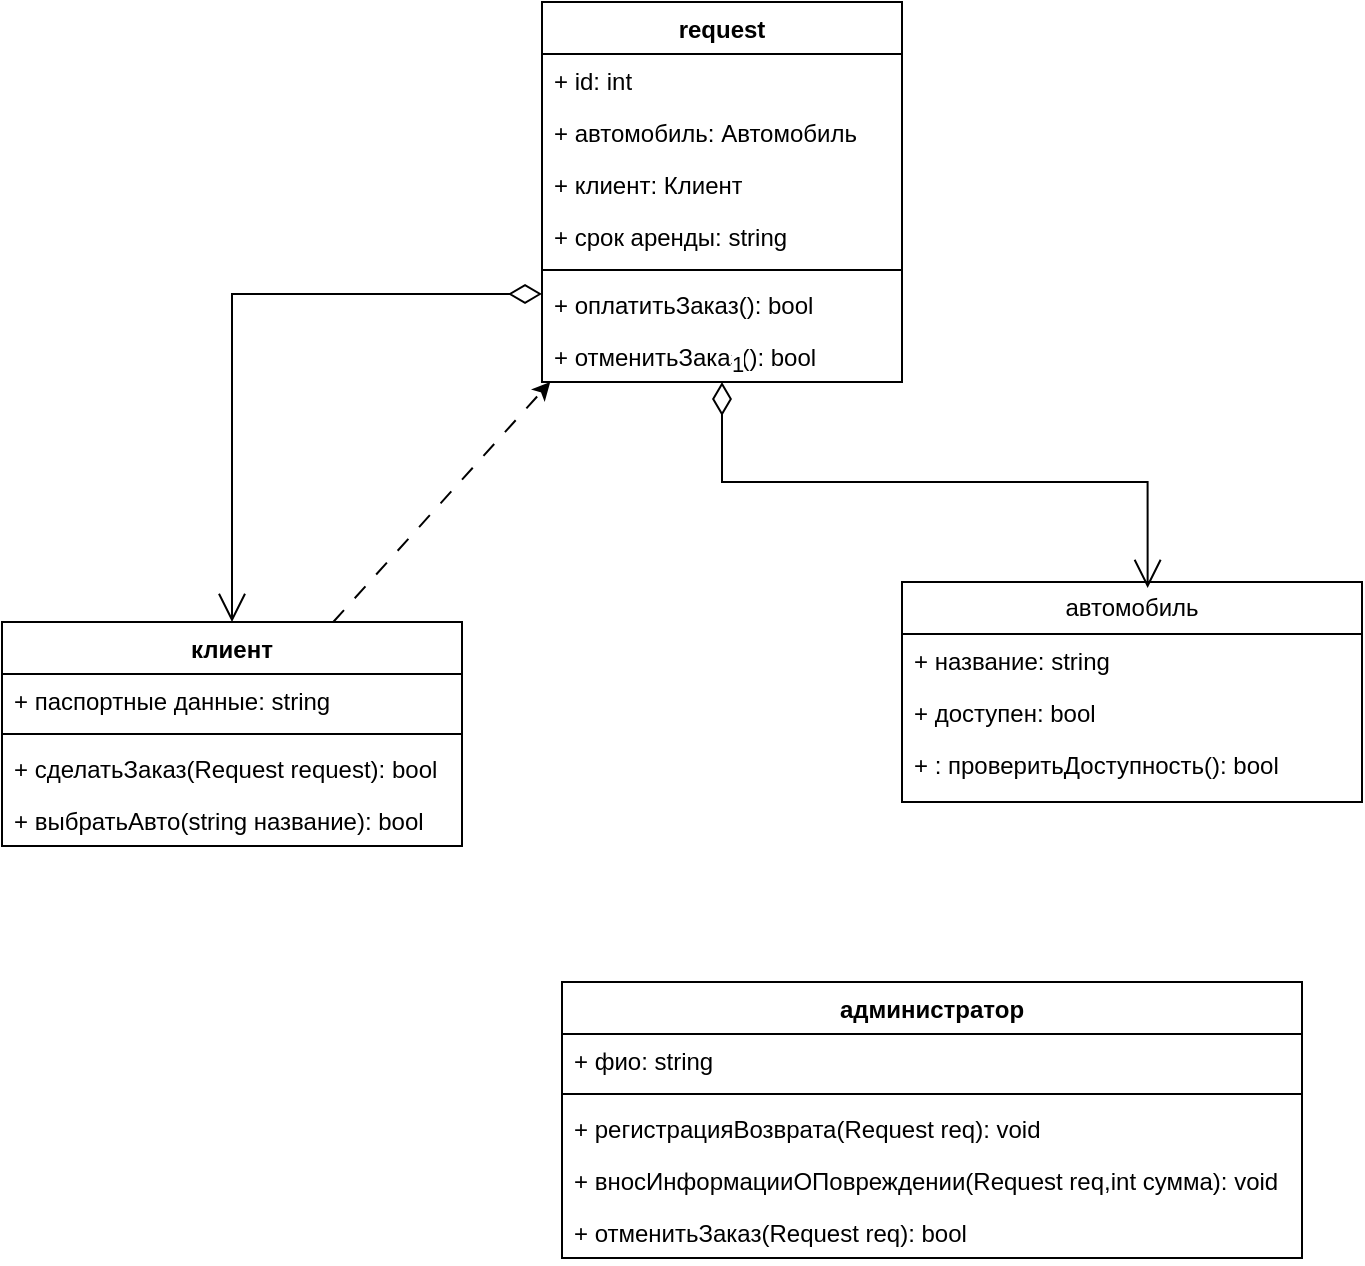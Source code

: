 <mxfile version="25.0.2">
  <diagram id="C5RBs43oDa-KdzZeNtuy" name="Page-1">
    <mxGraphModel dx="1101" dy="780" grid="1" gridSize="10" guides="1" tooltips="1" connect="1" arrows="1" fold="1" page="1" pageScale="1" pageWidth="827" pageHeight="1169" math="0" shadow="0">
      <root>
        <mxCell id="WIyWlLk6GJQsqaUBKTNV-0" />
        <mxCell id="WIyWlLk6GJQsqaUBKTNV-1" parent="WIyWlLk6GJQsqaUBKTNV-0" />
        <mxCell id="ECXzHt2SKQlAIo6zXIpK-0" value="автомобиль" style="swimlane;fontStyle=0;childLayout=stackLayout;horizontal=1;startSize=26;fillColor=none;horizontalStack=0;resizeParent=1;resizeParentMax=0;resizeLast=0;collapsible=1;marginBottom=0;whiteSpace=wrap;html=1;" vertex="1" parent="WIyWlLk6GJQsqaUBKTNV-1">
          <mxGeometry x="470" y="310" width="230" height="110" as="geometry" />
        </mxCell>
        <mxCell id="ECXzHt2SKQlAIo6zXIpK-1" value="+ название: string" style="text;strokeColor=none;fillColor=none;align=left;verticalAlign=top;spacingLeft=4;spacingRight=4;overflow=hidden;rotatable=0;points=[[0,0.5],[1,0.5]];portConstraint=eastwest;whiteSpace=wrap;html=1;" vertex="1" parent="ECXzHt2SKQlAIo6zXIpK-0">
          <mxGeometry y="26" width="230" height="26" as="geometry" />
        </mxCell>
        <mxCell id="ECXzHt2SKQlAIo6zXIpK-2" value="+ доступен: bool" style="text;strokeColor=none;fillColor=none;align=left;verticalAlign=top;spacingLeft=4;spacingRight=4;overflow=hidden;rotatable=0;points=[[0,0.5],[1,0.5]];portConstraint=eastwest;whiteSpace=wrap;html=1;" vertex="1" parent="ECXzHt2SKQlAIo6zXIpK-0">
          <mxGeometry y="52" width="230" height="26" as="geometry" />
        </mxCell>
        <mxCell id="ECXzHt2SKQlAIo6zXIpK-3" value="+ : проверитьДоступность(): bool" style="text;strokeColor=none;fillColor=none;align=left;verticalAlign=top;spacingLeft=4;spacingRight=4;overflow=hidden;rotatable=0;points=[[0,0.5],[1,0.5]];portConstraint=eastwest;whiteSpace=wrap;html=1;" vertex="1" parent="ECXzHt2SKQlAIo6zXIpK-0">
          <mxGeometry y="78" width="230" height="32" as="geometry" />
        </mxCell>
        <mxCell id="ECXzHt2SKQlAIo6zXIpK-4" value="клиент" style="swimlane;fontStyle=1;align=center;verticalAlign=top;childLayout=stackLayout;horizontal=1;startSize=26;horizontalStack=0;resizeParent=1;resizeParentMax=0;resizeLast=0;collapsible=1;marginBottom=0;whiteSpace=wrap;html=1;" vertex="1" parent="WIyWlLk6GJQsqaUBKTNV-1">
          <mxGeometry x="20" y="330" width="230" height="112" as="geometry" />
        </mxCell>
        <mxCell id="ECXzHt2SKQlAIo6zXIpK-5" value="+ паспортные данные: string" style="text;strokeColor=none;fillColor=none;align=left;verticalAlign=top;spacingLeft=4;spacingRight=4;overflow=hidden;rotatable=0;points=[[0,0.5],[1,0.5]];portConstraint=eastwest;whiteSpace=wrap;html=1;" vertex="1" parent="ECXzHt2SKQlAIo6zXIpK-4">
          <mxGeometry y="26" width="230" height="26" as="geometry" />
        </mxCell>
        <mxCell id="ECXzHt2SKQlAIo6zXIpK-6" value="" style="line;strokeWidth=1;fillColor=none;align=left;verticalAlign=middle;spacingTop=-1;spacingLeft=3;spacingRight=3;rotatable=0;labelPosition=right;points=[];portConstraint=eastwest;strokeColor=inherit;" vertex="1" parent="ECXzHt2SKQlAIo6zXIpK-4">
          <mxGeometry y="52" width="230" height="8" as="geometry" />
        </mxCell>
        <mxCell id="ECXzHt2SKQlAIo6zXIpK-7" value="+ сделатьЗаказ(Request request): bool" style="text;strokeColor=none;fillColor=none;align=left;verticalAlign=top;spacingLeft=4;spacingRight=4;overflow=hidden;rotatable=0;points=[[0,0.5],[1,0.5]];portConstraint=eastwest;whiteSpace=wrap;html=1;" vertex="1" parent="ECXzHt2SKQlAIo6zXIpK-4">
          <mxGeometry y="60" width="230" height="26" as="geometry" />
        </mxCell>
        <mxCell id="ECXzHt2SKQlAIo6zXIpK-8" value="+ выбратьАвто(string название): bool" style="text;strokeColor=none;fillColor=none;align=left;verticalAlign=top;spacingLeft=4;spacingRight=4;overflow=hidden;rotatable=0;points=[[0,0.5],[1,0.5]];portConstraint=eastwest;whiteSpace=wrap;html=1;" vertex="1" parent="ECXzHt2SKQlAIo6zXIpK-4">
          <mxGeometry y="86" width="230" height="26" as="geometry" />
        </mxCell>
        <mxCell id="ECXzHt2SKQlAIo6zXIpK-9" value="request" style="swimlane;fontStyle=1;align=center;verticalAlign=top;childLayout=stackLayout;horizontal=1;startSize=26;horizontalStack=0;resizeParent=1;resizeParentMax=0;resizeLast=0;collapsible=1;marginBottom=0;whiteSpace=wrap;html=1;" vertex="1" parent="WIyWlLk6GJQsqaUBKTNV-1">
          <mxGeometry x="290" y="20" width="180" height="190" as="geometry" />
        </mxCell>
        <mxCell id="ECXzHt2SKQlAIo6zXIpK-10" value="+ id: int" style="text;strokeColor=none;fillColor=none;align=left;verticalAlign=top;spacingLeft=4;spacingRight=4;overflow=hidden;rotatable=0;points=[[0,0.5],[1,0.5]];portConstraint=eastwest;whiteSpace=wrap;html=1;" vertex="1" parent="ECXzHt2SKQlAIo6zXIpK-9">
          <mxGeometry y="26" width="180" height="26" as="geometry" />
        </mxCell>
        <mxCell id="ECXzHt2SKQlAIo6zXIpK-15" value="+ автомобиль: Автомобиль" style="text;strokeColor=none;fillColor=none;align=left;verticalAlign=top;spacingLeft=4;spacingRight=4;overflow=hidden;rotatable=0;points=[[0,0.5],[1,0.5]];portConstraint=eastwest;whiteSpace=wrap;html=1;" vertex="1" parent="ECXzHt2SKQlAIo6zXIpK-9">
          <mxGeometry y="52" width="180" height="26" as="geometry" />
        </mxCell>
        <mxCell id="ECXzHt2SKQlAIo6zXIpK-16" value="+ клиент: Клиент" style="text;strokeColor=none;fillColor=none;align=left;verticalAlign=top;spacingLeft=4;spacingRight=4;overflow=hidden;rotatable=0;points=[[0,0.5],[1,0.5]];portConstraint=eastwest;whiteSpace=wrap;html=1;" vertex="1" parent="ECXzHt2SKQlAIo6zXIpK-9">
          <mxGeometry y="78" width="180" height="26" as="geometry" />
        </mxCell>
        <mxCell id="ECXzHt2SKQlAIo6zXIpK-17" value="+ срок аренды: string" style="text;strokeColor=none;fillColor=none;align=left;verticalAlign=top;spacingLeft=4;spacingRight=4;overflow=hidden;rotatable=0;points=[[0,0.5],[1,0.5]];portConstraint=eastwest;whiteSpace=wrap;html=1;" vertex="1" parent="ECXzHt2SKQlAIo6zXIpK-9">
          <mxGeometry y="104" width="180" height="26" as="geometry" />
        </mxCell>
        <mxCell id="ECXzHt2SKQlAIo6zXIpK-11" value="" style="line;strokeWidth=1;fillColor=none;align=left;verticalAlign=middle;spacingTop=-1;spacingLeft=3;spacingRight=3;rotatable=0;labelPosition=right;points=[];portConstraint=eastwest;strokeColor=inherit;" vertex="1" parent="ECXzHt2SKQlAIo6zXIpK-9">
          <mxGeometry y="130" width="180" height="8" as="geometry" />
        </mxCell>
        <mxCell id="ECXzHt2SKQlAIo6zXIpK-12" value="+ оплатитьЗаказ(): bool" style="text;strokeColor=none;fillColor=none;align=left;verticalAlign=top;spacingLeft=4;spacingRight=4;overflow=hidden;rotatable=0;points=[[0,0.5],[1,0.5]];portConstraint=eastwest;whiteSpace=wrap;html=1;" vertex="1" parent="ECXzHt2SKQlAIo6zXIpK-9">
          <mxGeometry y="138" width="180" height="26" as="geometry" />
        </mxCell>
        <mxCell id="ECXzHt2SKQlAIo6zXIpK-18" value="+ отменитьЗаказ(): bool" style="text;strokeColor=none;fillColor=none;align=left;verticalAlign=top;spacingLeft=4;spacingRight=4;overflow=hidden;rotatable=0;points=[[0,0.5],[1,0.5]];portConstraint=eastwest;whiteSpace=wrap;html=1;" vertex="1" parent="ECXzHt2SKQlAIo6zXIpK-9">
          <mxGeometry y="164" width="180" height="26" as="geometry" />
        </mxCell>
        <mxCell id="ECXzHt2SKQlAIo6zXIpK-19" value="администратор" style="swimlane;fontStyle=1;align=center;verticalAlign=top;childLayout=stackLayout;horizontal=1;startSize=26;horizontalStack=0;resizeParent=1;resizeParentMax=0;resizeLast=0;collapsible=1;marginBottom=0;whiteSpace=wrap;html=1;" vertex="1" parent="WIyWlLk6GJQsqaUBKTNV-1">
          <mxGeometry x="300" y="510" width="370" height="138" as="geometry" />
        </mxCell>
        <mxCell id="ECXzHt2SKQlAIo6zXIpK-20" value="+ фио: string" style="text;strokeColor=none;fillColor=none;align=left;verticalAlign=top;spacingLeft=4;spacingRight=4;overflow=hidden;rotatable=0;points=[[0,0.5],[1,0.5]];portConstraint=eastwest;whiteSpace=wrap;html=1;" vertex="1" parent="ECXzHt2SKQlAIo6zXIpK-19">
          <mxGeometry y="26" width="370" height="26" as="geometry" />
        </mxCell>
        <mxCell id="ECXzHt2SKQlAIo6zXIpK-21" value="" style="line;strokeWidth=1;fillColor=none;align=left;verticalAlign=middle;spacingTop=-1;spacingLeft=3;spacingRight=3;rotatable=0;labelPosition=right;points=[];portConstraint=eastwest;strokeColor=inherit;" vertex="1" parent="ECXzHt2SKQlAIo6zXIpK-19">
          <mxGeometry y="52" width="370" height="8" as="geometry" />
        </mxCell>
        <mxCell id="ECXzHt2SKQlAIo6zXIpK-22" value="+ регистрацияВозврата(Request req): void" style="text;strokeColor=none;fillColor=none;align=left;verticalAlign=top;spacingLeft=4;spacingRight=4;overflow=hidden;rotatable=0;points=[[0,0.5],[1,0.5]];portConstraint=eastwest;whiteSpace=wrap;html=1;" vertex="1" parent="ECXzHt2SKQlAIo6zXIpK-19">
          <mxGeometry y="60" width="370" height="26" as="geometry" />
        </mxCell>
        <mxCell id="ECXzHt2SKQlAIo6zXIpK-23" value="+ вносИнформацииОПовреждении(Request req,int сумма): void" style="text;strokeColor=none;fillColor=none;align=left;verticalAlign=top;spacingLeft=4;spacingRight=4;overflow=hidden;rotatable=0;points=[[0,0.5],[1,0.5]];portConstraint=eastwest;whiteSpace=wrap;html=1;" vertex="1" parent="ECXzHt2SKQlAIo6zXIpK-19">
          <mxGeometry y="86" width="370" height="26" as="geometry" />
        </mxCell>
        <mxCell id="ECXzHt2SKQlAIo6zXIpK-24" value="+ отменитьЗаказ(Request req): bool" style="text;strokeColor=none;fillColor=none;align=left;verticalAlign=top;spacingLeft=4;spacingRight=4;overflow=hidden;rotatable=0;points=[[0,0.5],[1,0.5]];portConstraint=eastwest;whiteSpace=wrap;html=1;" vertex="1" parent="ECXzHt2SKQlAIo6zXIpK-19">
          <mxGeometry y="112" width="370" height="26" as="geometry" />
        </mxCell>
        <mxCell id="ECXzHt2SKQlAIo6zXIpK-25" value="" style="endArrow=open;html=1;endSize=12;startArrow=diamondThin;startSize=14;startFill=0;edgeStyle=orthogonalEdgeStyle;align=left;verticalAlign=bottom;rounded=0;" edge="1" parent="WIyWlLk6GJQsqaUBKTNV-1" source="ECXzHt2SKQlAIo6zXIpK-9" target="ECXzHt2SKQlAIo6zXIpK-4">
          <mxGeometry x="-1" y="3" relative="1" as="geometry">
            <mxPoint x="330" y="270" as="sourcePoint" />
            <mxPoint x="490" y="270" as="targetPoint" />
            <Array as="points">
              <mxPoint x="210" y="166" />
              <mxPoint x="375" y="166" />
            </Array>
          </mxGeometry>
        </mxCell>
        <mxCell id="ECXzHt2SKQlAIo6zXIpK-26" value="1" style="endArrow=open;html=1;endSize=12;startArrow=diamondThin;startSize=14;startFill=0;edgeStyle=orthogonalEdgeStyle;align=left;verticalAlign=bottom;rounded=0;entryX=0.534;entryY=0.027;entryDx=0;entryDy=0;entryPerimeter=0;" edge="1" parent="WIyWlLk6GJQsqaUBKTNV-1" source="ECXzHt2SKQlAIo6zXIpK-9" target="ECXzHt2SKQlAIo6zXIpK-0">
          <mxGeometry x="-1" y="3" relative="1" as="geometry">
            <mxPoint x="360" y="270" as="sourcePoint" />
            <mxPoint x="520" y="270" as="targetPoint" />
          </mxGeometry>
        </mxCell>
        <mxCell id="ECXzHt2SKQlAIo6zXIpK-27" value="" style="endArrow=classic;html=1;rounded=0;dashed=1;dashPattern=8 8;" edge="1" parent="WIyWlLk6GJQsqaUBKTNV-1" source="ECXzHt2SKQlAIo6zXIpK-4" target="ECXzHt2SKQlAIo6zXIpK-9">
          <mxGeometry width="50" height="50" relative="1" as="geometry">
            <mxPoint x="410" y="360" as="sourcePoint" />
            <mxPoint x="460" y="310" as="targetPoint" />
          </mxGeometry>
        </mxCell>
      </root>
    </mxGraphModel>
  </diagram>
</mxfile>
